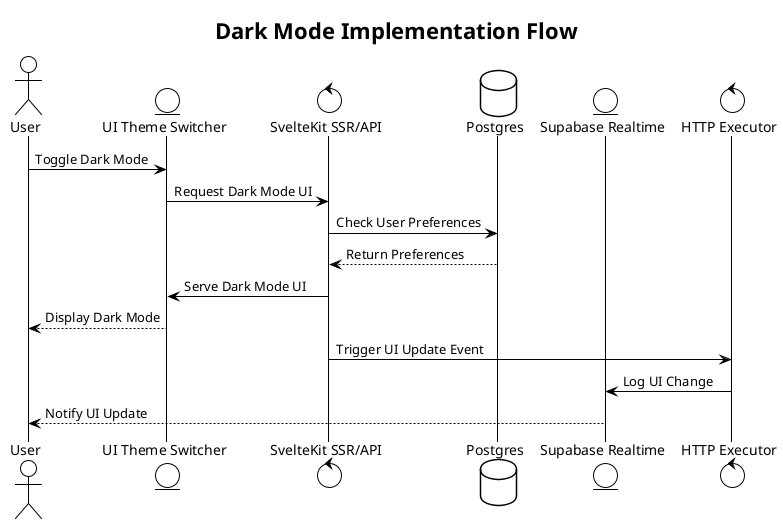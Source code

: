 @startuml
!theme plain

title Dark Mode Implementation Flow

actor User
entity "UI Theme Switcher" as Switcher
control "SvelteKit SSR/API" as SSR
database "Postgres" as DB
entity "Supabase Realtime" as Realtime
control "HTTP Executor" as Executor

User -> Switcher : Toggle Dark Mode
Switcher -> SSR : Request Dark Mode UI
SSR -> DB : Check User Preferences
DB --> SSR : Return Preferences
SSR -> Switcher : Serve Dark Mode UI
Switcher --> User : Display Dark Mode

SSR -> Executor : Trigger UI Update Event
Executor -> Realtime : Log UI Change
Realtime --> User : Notify UI Update

@enduml